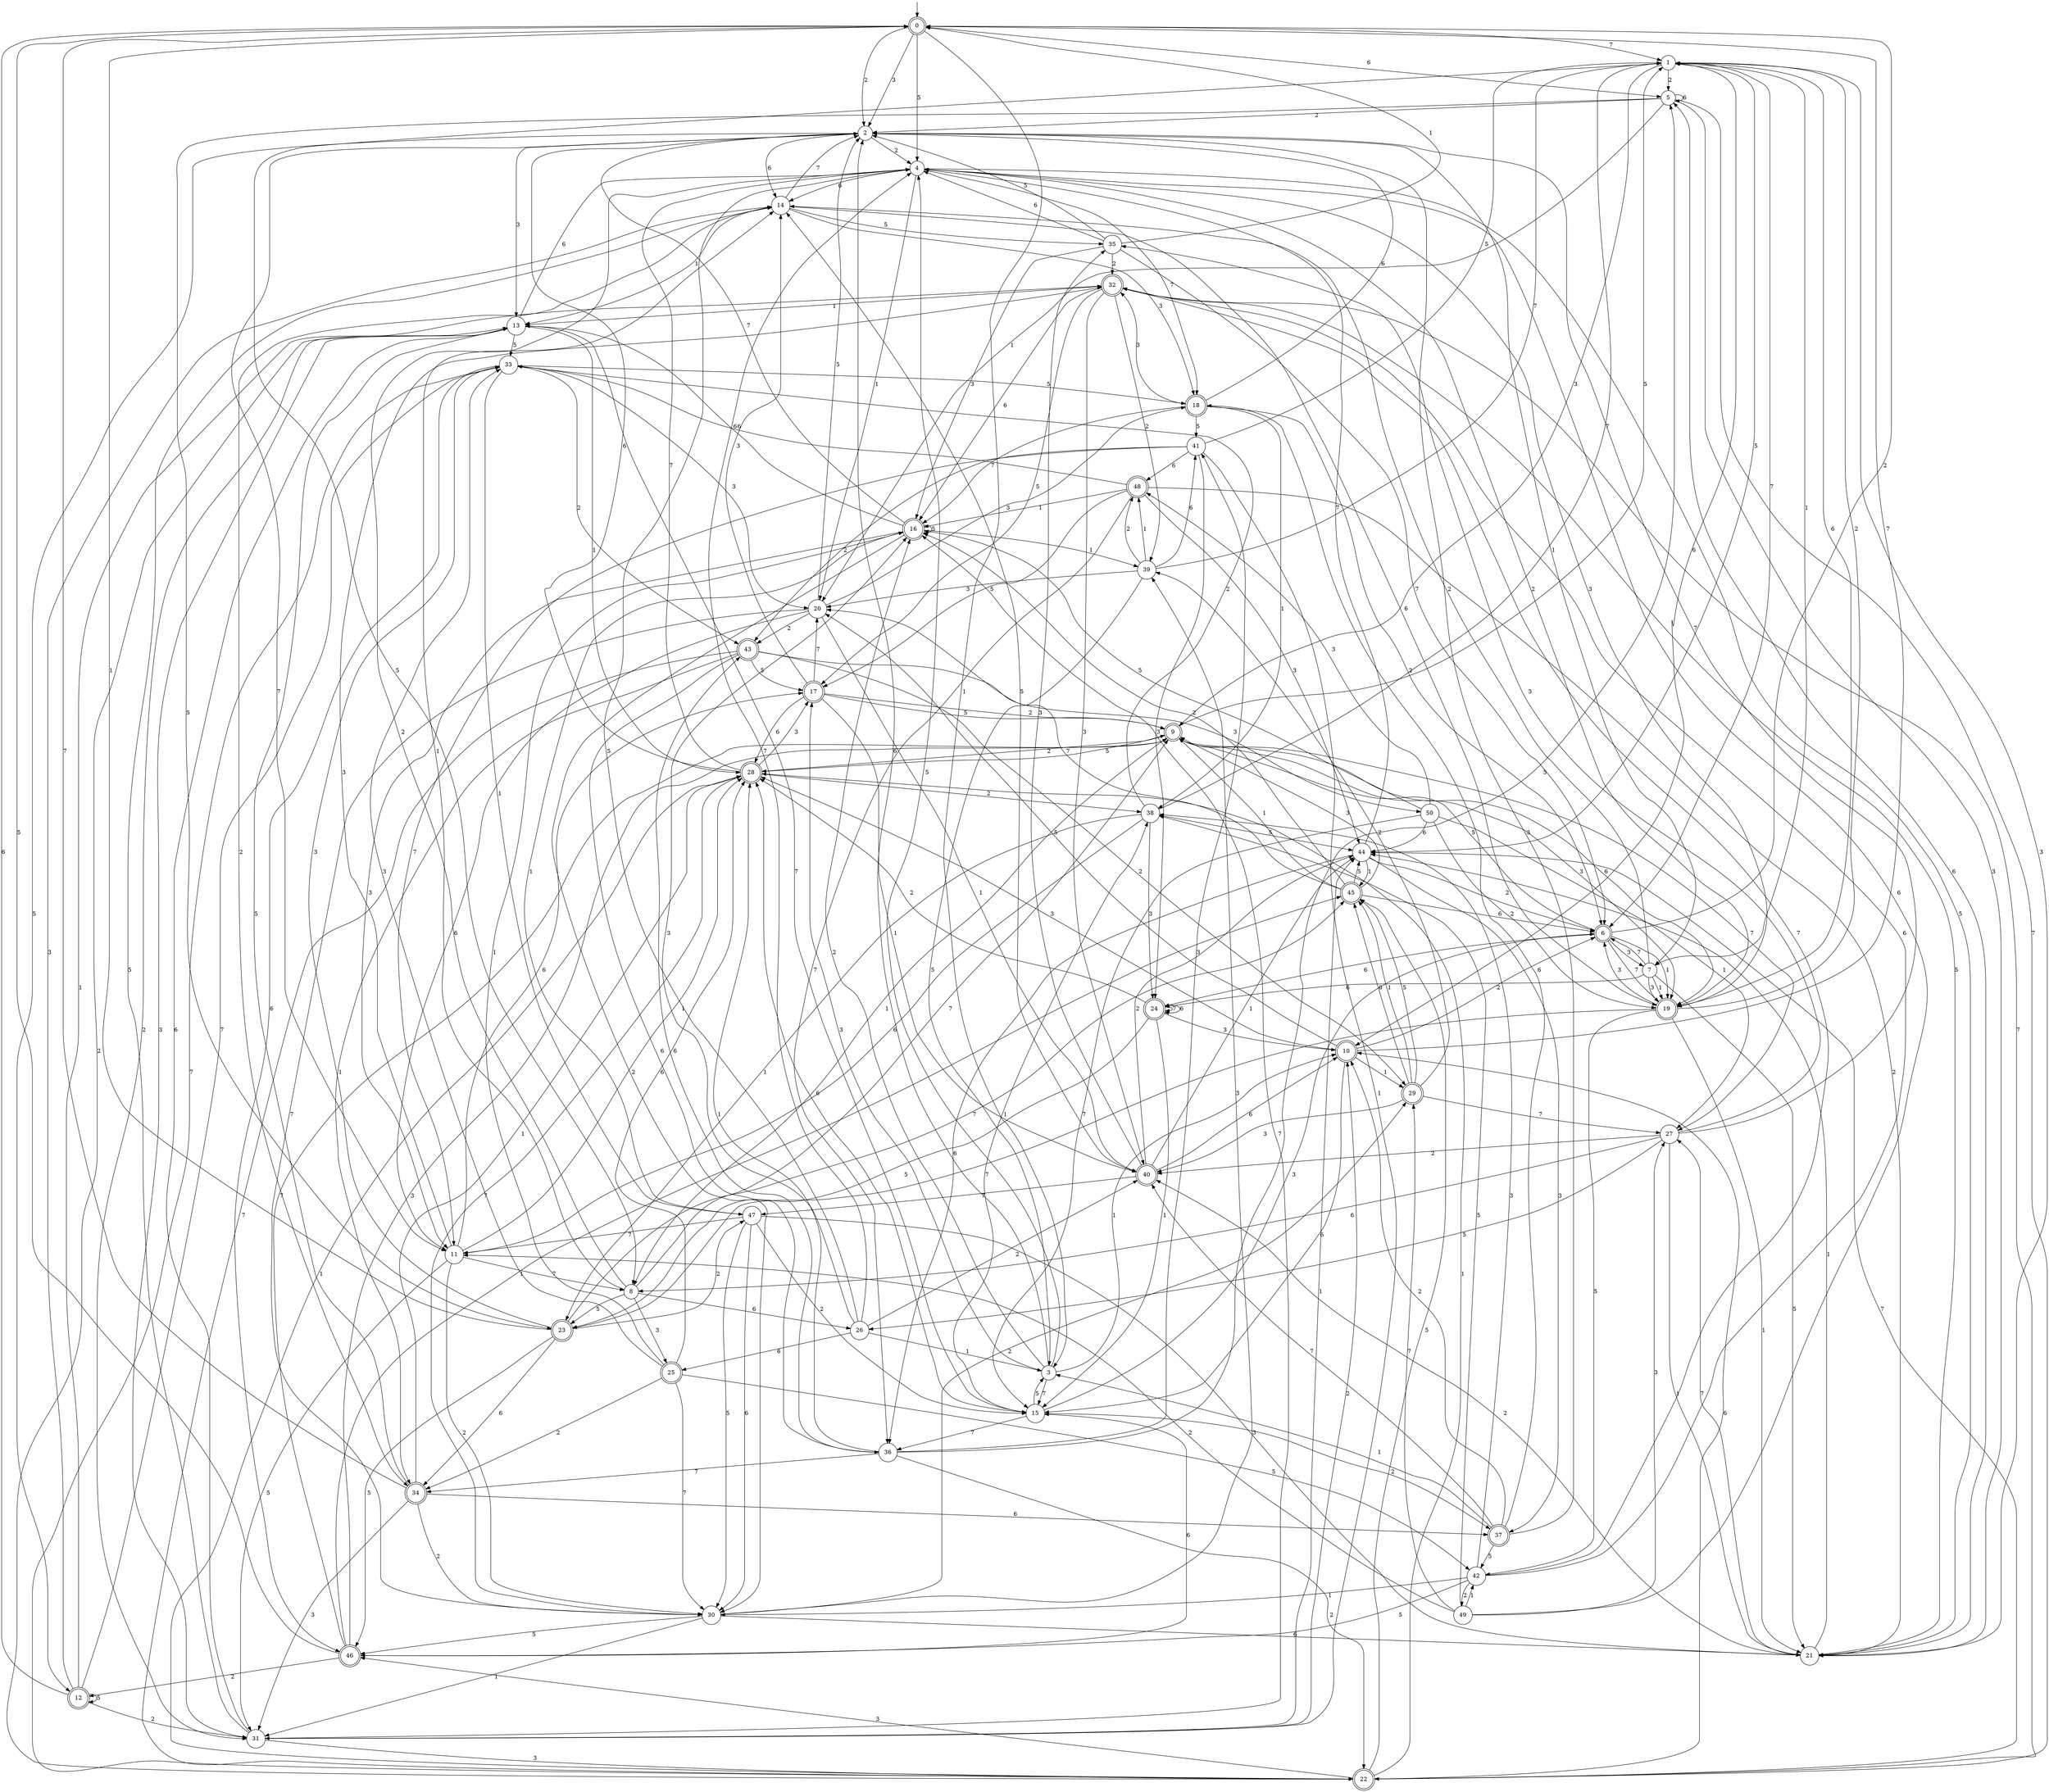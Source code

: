 digraph g {

	s0 [shape="doublecircle" label="0"];
	s1 [shape="circle" label="1"];
	s2 [shape="circle" label="2"];
	s3 [shape="circle" label="3"];
	s4 [shape="circle" label="4"];
	s5 [shape="circle" label="5"];
	s6 [shape="doublecircle" label="6"];
	s7 [shape="circle" label="7"];
	s8 [shape="circle" label="8"];
	s9 [shape="doublecircle" label="9"];
	s10 [shape="doublecircle" label="10"];
	s11 [shape="circle" label="11"];
	s12 [shape="doublecircle" label="12"];
	s13 [shape="circle" label="13"];
	s14 [shape="circle" label="14"];
	s15 [shape="circle" label="15"];
	s16 [shape="doublecircle" label="16"];
	s17 [shape="doublecircle" label="17"];
	s18 [shape="doublecircle" label="18"];
	s19 [shape="doublecircle" label="19"];
	s20 [shape="circle" label="20"];
	s21 [shape="circle" label="21"];
	s22 [shape="doublecircle" label="22"];
	s23 [shape="doublecircle" label="23"];
	s24 [shape="doublecircle" label="24"];
	s25 [shape="doublecircle" label="25"];
	s26 [shape="circle" label="26"];
	s27 [shape="circle" label="27"];
	s28 [shape="doublecircle" label="28"];
	s29 [shape="doublecircle" label="29"];
	s30 [shape="circle" label="30"];
	s31 [shape="circle" label="31"];
	s32 [shape="doublecircle" label="32"];
	s33 [shape="circle" label="33"];
	s34 [shape="doublecircle" label="34"];
	s35 [shape="circle" label="35"];
	s36 [shape="circle" label="36"];
	s37 [shape="doublecircle" label="37"];
	s38 [shape="circle" label="38"];
	s39 [shape="circle" label="39"];
	s40 [shape="doublecircle" label="40"];
	s41 [shape="circle" label="41"];
	s42 [shape="circle" label="42"];
	s43 [shape="doublecircle" label="43"];
	s44 [shape="circle" label="44"];
	s45 [shape="doublecircle" label="45"];
	s46 [shape="doublecircle" label="46"];
	s47 [shape="circle" label="47"];
	s48 [shape="doublecircle" label="48"];
	s49 [shape="circle" label="49"];
	s50 [shape="circle" label="50"];
	s0 -> s1 [label="7"];
	s0 -> s2 [label="2"];
	s0 -> s3 [label="1"];
	s0 -> s4 [label="5"];
	s0 -> s2 [label="3"];
	s0 -> s5 [label="6"];
	s1 -> s6 [label="7"];
	s1 -> s5 [label="2"];
	s1 -> s7 [label="1"];
	s1 -> s8 [label="5"];
	s1 -> s9 [label="3"];
	s1 -> s10 [label="6"];
	s2 -> s11 [label="7"];
	s2 -> s4 [label="2"];
	s2 -> s7 [label="1"];
	s2 -> s12 [label="5"];
	s2 -> s13 [label="3"];
	s2 -> s14 [label="6"];
	s3 -> s15 [label="7"];
	s3 -> s16 [label="2"];
	s3 -> s10 [label="1"];
	s3 -> s4 [label="5"];
	s3 -> s17 [label="3"];
	s3 -> s2 [label="6"];
	s4 -> s18 [label="7"];
	s4 -> s19 [label="2"];
	s4 -> s20 [label="1"];
	s4 -> s21 [label="5"];
	s4 -> s19 [label="3"];
	s4 -> s14 [label="6"];
	s5 -> s22 [label="7"];
	s5 -> s2 [label="2"];
	s5 -> s20 [label="1"];
	s5 -> s23 [label="5"];
	s5 -> s21 [label="3"];
	s5 -> s5 [label="6"];
	s6 -> s19 [label="7"];
	s6 -> s0 [label="2"];
	s6 -> s19 [label="1"];
	s6 -> s9 [label="5"];
	s6 -> s7 [label="3"];
	s6 -> s24 [label="6"];
	s7 -> s6 [label="7"];
	s7 -> s14 [label="2"];
	s7 -> s19 [label="1"];
	s7 -> s21 [label="5"];
	s7 -> s19 [label="3"];
	s7 -> s24 [label="6"];
	s8 -> s9 [label="7"];
	s8 -> s4 [label="2"];
	s8 -> s14 [label="1"];
	s8 -> s23 [label="5"];
	s8 -> s25 [label="3"];
	s8 -> s26 [label="6"];
	s9 -> s27 [label="7"];
	s9 -> s28 [label="2"];
	s9 -> s8 [label="1"];
	s9 -> s1 [label="5"];
	s9 -> s19 [label="3"];
	s9 -> s19 [label="6"];
	s10 -> s0 [label="7"];
	s10 -> s6 [label="2"];
	s10 -> s29 [label="1"];
	s10 -> s20 [label="5"];
	s10 -> s28 [label="3"];
	s10 -> s15 [label="6"];
	s11 -> s8 [label="7"];
	s11 -> s30 [label="2"];
	s11 -> s28 [label="1"];
	s11 -> s31 [label="5"];
	s11 -> s32 [label="3"];
	s11 -> s17 [label="6"];
	s12 -> s33 [label="7"];
	s12 -> s31 [label="2"];
	s12 -> s32 [label="1"];
	s12 -> s12 [label="5"];
	s12 -> s14 [label="3"];
	s12 -> s0 [label="6"];
	s13 -> s15 [label="7"];
	s13 -> s31 [label="2"];
	s13 -> s28 [label="1"];
	s13 -> s33 [label="5"];
	s13 -> s31 [label="3"];
	s13 -> s4 [label="6"];
	s14 -> s2 [label="7"];
	s14 -> s34 [label="2"];
	s14 -> s13 [label="1"];
	s14 -> s35 [label="5"];
	s14 -> s18 [label="3"];
	s14 -> s19 [label="6"];
	s15 -> s36 [label="7"];
	s15 -> s37 [label="2"];
	s15 -> s38 [label="1"];
	s15 -> s3 [label="5"];
	s15 -> s6 [label="3"];
	s15 -> s28 [label="6"];
	s16 -> s2 [label="7"];
	s16 -> s30 [label="2"];
	s16 -> s39 [label="1"];
	s16 -> s16 [label="5"];
	s16 -> s11 [label="3"];
	s16 -> s13 [label="6"];
	s17 -> s20 [label="7"];
	s17 -> s9 [label="2"];
	s17 -> s40 [label="1"];
	s17 -> s9 [label="5"];
	s17 -> s14 [label="3"];
	s17 -> s28 [label="6"];
	s18 -> s16 [label="7"];
	s18 -> s6 [label="2"];
	s18 -> s38 [label="1"];
	s18 -> s41 [label="5"];
	s18 -> s32 [label="3"];
	s18 -> s2 [label="6"];
	s19 -> s23 [label="7"];
	s19 -> s1 [label="2"];
	s19 -> s21 [label="1"];
	s19 -> s42 [label="5"];
	s19 -> s6 [label="3"];
	s19 -> s1 [label="6"];
	s20 -> s30 [label="7"];
	s20 -> s43 [label="2"];
	s20 -> s40 [label="1"];
	s20 -> s2 [label="5"];
	s20 -> s18 [label="3"];
	s20 -> s11 [label="6"];
	s21 -> s27 [label="7"];
	s21 -> s40 [label="2"];
	s21 -> s44 [label="1"];
	s21 -> s32 [label="5"];
	s21 -> s1 [label="3"];
	s21 -> s5 [label="6"];
	s22 -> s44 [label="7"];
	s22 -> s13 [label="2"];
	s22 -> s28 [label="1"];
	s22 -> s45 [label="5"];
	s22 -> s46 [label="3"];
	s22 -> s10 [label="6"];
	s23 -> s45 [label="7"];
	s23 -> s47 [label="2"];
	s23 -> s0 [label="1"];
	s23 -> s46 [label="5"];
	s23 -> s33 [label="3"];
	s23 -> s34 [label="6"];
	s24 -> s24 [label="7"];
	s24 -> s28 [label="2"];
	s24 -> s15 [label="1"];
	s24 -> s23 [label="5"];
	s24 -> s10 [label="3"];
	s24 -> s24 [label="6"];
	s25 -> s30 [label="7"];
	s25 -> s34 [label="2"];
	s25 -> s16 [label="1"];
	s25 -> s42 [label="5"];
	s25 -> s33 [label="3"];
	s25 -> s28 [label="6"];
	s26 -> s4 [label="7"];
	s26 -> s40 [label="2"];
	s26 -> s3 [label="1"];
	s26 -> s4 [label="5"];
	s26 -> s16 [label="3"];
	s26 -> s25 [label="6"];
	s27 -> s2 [label="7"];
	s27 -> s40 [label="2"];
	s27 -> s21 [label="1"];
	s27 -> s26 [label="5"];
	s27 -> s35 [label="3"];
	s27 -> s8 [label="6"];
	s28 -> s4 [label="7"];
	s28 -> s38 [label="2"];
	s28 -> s22 [label="1"];
	s28 -> s9 [label="5"];
	s28 -> s17 [label="3"];
	s28 -> s2 [label="6"];
	s29 -> s27 [label="7"];
	s29 -> s39 [label="2"];
	s29 -> s45 [label="1"];
	s29 -> s45 [label="5"];
	s29 -> s40 [label="3"];
	s29 -> s45 [label="6"];
	s30 -> s28 [label="7"];
	s30 -> s29 [label="2"];
	s30 -> s31 [label="1"];
	s30 -> s46 [label="5"];
	s30 -> s39 [label="3"];
	s30 -> s21 [label="6"];
	s31 -> s16 [label="7"];
	s31 -> s10 [label="2"];
	s31 -> s44 [label="1"];
	s31 -> s14 [label="5"];
	s31 -> s22 [label="3"];
	s31 -> s13 [label="6"];
	s32 -> s22 [label="7"];
	s32 -> s39 [label="2"];
	s32 -> s13 [label="1"];
	s32 -> s17 [label="5"];
	s32 -> s40 [label="3"];
	s32 -> s16 [label="6"];
	s33 -> s22 [label="7"];
	s33 -> s43 [label="2"];
	s33 -> s47 [label="1"];
	s33 -> s18 [label="5"];
	s33 -> s20 [label="3"];
	s33 -> s46 [label="6"];
	s34 -> s0 [label="7"];
	s34 -> s30 [label="2"];
	s34 -> s28 [label="1"];
	s34 -> s13 [label="5"];
	s34 -> s31 [label="3"];
	s34 -> s37 [label="6"];
	s35 -> s6 [label="7"];
	s35 -> s32 [label="2"];
	s35 -> s0 [label="1"];
	s35 -> s2 [label="5"];
	s35 -> s16 [label="3"];
	s35 -> s4 [label="6"];
	s36 -> s34 [label="7"];
	s36 -> s22 [label="2"];
	s36 -> s28 [label="1"];
	s36 -> s5 [label="5"];
	s36 -> s41 [label="3"];
	s36 -> s43 [label="6"];
	s37 -> s40 [label="7"];
	s37 -> s10 [label="2"];
	s37 -> s3 [label="1"];
	s37 -> s42 [label="5"];
	s37 -> s2 [label="3"];
	s37 -> s18 [label="6"];
	s38 -> s1 [label="7"];
	s38 -> s33 [label="2"];
	s38 -> s23 [label="1"];
	s38 -> s44 [label="5"];
	s38 -> s24 [label="3"];
	s38 -> s11 [label="6"];
	s39 -> s1 [label="7"];
	s39 -> s48 [label="2"];
	s39 -> s48 [label="1"];
	s39 -> s3 [label="5"];
	s39 -> s20 [label="3"];
	s39 -> s41 [label="6"];
	s40 -> s47 [label="7"];
	s40 -> s44 [label="2"];
	s40 -> s44 [label="1"];
	s40 -> s14 [label="5"];
	s40 -> s35 [label="3"];
	s40 -> s10 [label="6"];
	s41 -> s11 [label="7"];
	s41 -> s43 [label="2"];
	s41 -> s31 [label="1"];
	s41 -> s1 [label="5"];
	s41 -> s24 [label="3"];
	s41 -> s48 [label="6"];
	s42 -> s32 [label="7"];
	s42 -> s49 [label="2"];
	s42 -> s30 [label="1"];
	s42 -> s46 [label="5"];
	s42 -> s38 [label="3"];
	s42 -> s32 [label="6"];
	s43 -> s22 [label="7"];
	s43 -> s29 [label="2"];
	s43 -> s34 [label="1"];
	s43 -> s17 [label="5"];
	s43 -> s50 [label="3"];
	s43 -> s36 [label="6"];
	s44 -> s4 [label="7"];
	s44 -> s6 [label="2"];
	s44 -> s45 [label="1"];
	s44 -> s1 [label="5"];
	s44 -> s37 [label="3"];
	s44 -> s36 [label="6"];
	s45 -> s20 [label="7"];
	s45 -> s16 [label="2"];
	s45 -> s9 [label="1"];
	s45 -> s44 [label="5"];
	s45 -> s9 [label="3"];
	s45 -> s6 [label="6"];
	s46 -> s9 [label="7"];
	s46 -> s12 [label="2"];
	s46 -> s45 [label="1"];
	s46 -> s0 [label="5"];
	s46 -> s9 [label="3"];
	s46 -> s15 [label="6"];
	s47 -> s11 [label="7"];
	s47 -> s15 [label="2"];
	s47 -> s16 [label="1"];
	s47 -> s30 [label="5"];
	s47 -> s21 [label="3"];
	s47 -> s30 [label="6"];
	s48 -> s36 [label="7"];
	s48 -> s21 [label="2"];
	s48 -> s16 [label="1"];
	s48 -> s17 [label="5"];
	s48 -> s44 [label="3"];
	s48 -> s33 [label="6"];
	s49 -> s29 [label="7"];
	s49 -> s11 [label="2"];
	s49 -> s42 [label="1"];
	s49 -> s38 [label="5"];
	s49 -> s27 [label="3"];
	s49 -> s4 [label="6"];
	s50 -> s15 [label="7"];
	s50 -> s19 [label="2"];
	s50 -> s27 [label="1"];
	s50 -> s16 [label="5"];
	s50 -> s48 [label="3"];
	s50 -> s44 [label="6"];

__start0 [label="" shape="none" width="0" height="0"];
__start0 -> s0;

}
